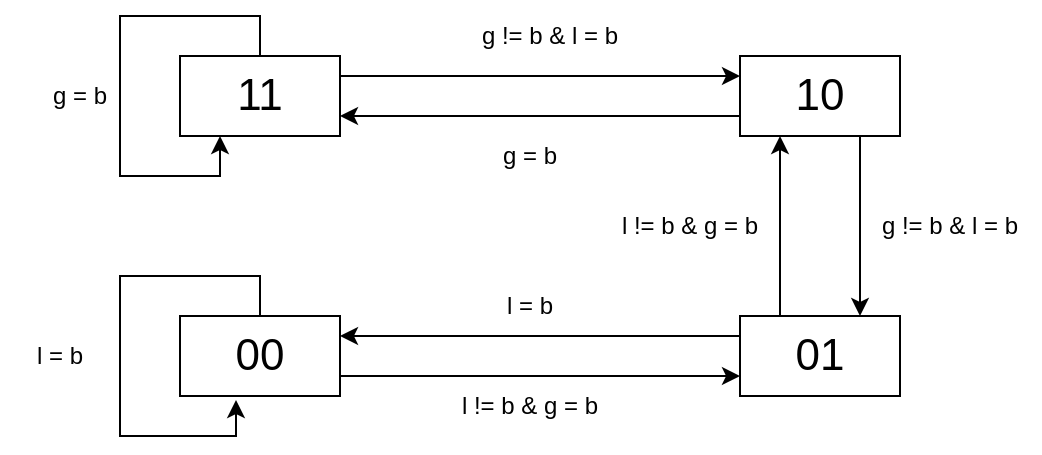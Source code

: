<mxfile version="21.6.1" type="device">
  <diagram name="Page-1" id="s6hLNHHCz-futI14jcWa">
    <mxGraphModel dx="806" dy="581" grid="1" gridSize="10" guides="1" tooltips="1" connect="1" arrows="1" fold="1" page="1" pageScale="1" pageWidth="827" pageHeight="1169" math="0" shadow="0">
      <root>
        <mxCell id="0" />
        <mxCell id="1" parent="0" />
        <mxCell id="kFjAU9ac0yqUrMHddfq5-9" style="edgeStyle=orthogonalEdgeStyle;rounded=0;orthogonalLoop=1;jettySize=auto;html=1;exitX=1;exitY=0.25;exitDx=0;exitDy=0;entryX=0;entryY=0.25;entryDx=0;entryDy=0;" edge="1" parent="1" source="kFjAU9ac0yqUrMHddfq5-1" target="kFjAU9ac0yqUrMHddfq5-2">
          <mxGeometry relative="1" as="geometry" />
        </mxCell>
        <mxCell id="kFjAU9ac0yqUrMHddfq5-1" value="&lt;font style=&quot;font-size: 22px;&quot;&gt;11&lt;/font&gt;" style="rounded=0;whiteSpace=wrap;html=1;" vertex="1" parent="1">
          <mxGeometry x="150" y="150" width="80" height="40" as="geometry" />
        </mxCell>
        <mxCell id="kFjAU9ac0yqUrMHddfq5-10" style="edgeStyle=orthogonalEdgeStyle;rounded=0;orthogonalLoop=1;jettySize=auto;html=1;exitX=0;exitY=0.75;exitDx=0;exitDy=0;entryX=1;entryY=0.75;entryDx=0;entryDy=0;" edge="1" parent="1" source="kFjAU9ac0yqUrMHddfq5-2" target="kFjAU9ac0yqUrMHddfq5-1">
          <mxGeometry relative="1" as="geometry" />
        </mxCell>
        <mxCell id="kFjAU9ac0yqUrMHddfq5-11" style="edgeStyle=orthogonalEdgeStyle;rounded=0;orthogonalLoop=1;jettySize=auto;html=1;exitX=0.75;exitY=1;exitDx=0;exitDy=0;entryX=0.75;entryY=0;entryDx=0;entryDy=0;" edge="1" parent="1" source="kFjAU9ac0yqUrMHddfq5-2" target="kFjAU9ac0yqUrMHddfq5-3">
          <mxGeometry relative="1" as="geometry" />
        </mxCell>
        <mxCell id="kFjAU9ac0yqUrMHddfq5-2" value="&lt;font style=&quot;font-size: 22px;&quot;&gt;10&lt;/font&gt;" style="rounded=0;whiteSpace=wrap;html=1;" vertex="1" parent="1">
          <mxGeometry x="430" y="150" width="80" height="40" as="geometry" />
        </mxCell>
        <mxCell id="kFjAU9ac0yqUrMHddfq5-12" style="edgeStyle=orthogonalEdgeStyle;rounded=0;orthogonalLoop=1;jettySize=auto;html=1;exitX=0.25;exitY=0;exitDx=0;exitDy=0;entryX=0.25;entryY=1;entryDx=0;entryDy=0;" edge="1" parent="1" source="kFjAU9ac0yqUrMHddfq5-3" target="kFjAU9ac0yqUrMHddfq5-2">
          <mxGeometry relative="1" as="geometry" />
        </mxCell>
        <mxCell id="kFjAU9ac0yqUrMHddfq5-13" style="edgeStyle=orthogonalEdgeStyle;rounded=0;orthogonalLoop=1;jettySize=auto;html=1;exitX=0;exitY=0.25;exitDx=0;exitDy=0;entryX=1;entryY=0.25;entryDx=0;entryDy=0;" edge="1" parent="1" source="kFjAU9ac0yqUrMHddfq5-3" target="kFjAU9ac0yqUrMHddfq5-4">
          <mxGeometry relative="1" as="geometry" />
        </mxCell>
        <mxCell id="kFjAU9ac0yqUrMHddfq5-3" value="&lt;font style=&quot;font-size: 22px;&quot;&gt;01&lt;/font&gt;" style="rounded=0;whiteSpace=wrap;html=1;" vertex="1" parent="1">
          <mxGeometry x="430" y="280" width="80" height="40" as="geometry" />
        </mxCell>
        <mxCell id="kFjAU9ac0yqUrMHddfq5-14" style="edgeStyle=orthogonalEdgeStyle;rounded=0;orthogonalLoop=1;jettySize=auto;html=1;exitX=1;exitY=0.75;exitDx=0;exitDy=0;entryX=0;entryY=0.75;entryDx=0;entryDy=0;" edge="1" parent="1" source="kFjAU9ac0yqUrMHddfq5-4" target="kFjAU9ac0yqUrMHddfq5-3">
          <mxGeometry relative="1" as="geometry" />
        </mxCell>
        <mxCell id="kFjAU9ac0yqUrMHddfq5-4" value="&lt;font style=&quot;font-size: 22px;&quot;&gt;00&lt;/font&gt;" style="rounded=0;whiteSpace=wrap;html=1;" vertex="1" parent="1">
          <mxGeometry x="150" y="280" width="80" height="40" as="geometry" />
        </mxCell>
        <mxCell id="kFjAU9ac0yqUrMHddfq5-5" style="edgeStyle=orthogonalEdgeStyle;orthogonalLoop=1;jettySize=auto;html=1;entryX=0.25;entryY=1;entryDx=0;entryDy=0;rounded=0;" edge="1" parent="1" source="kFjAU9ac0yqUrMHddfq5-1" target="kFjAU9ac0yqUrMHddfq5-1">
          <mxGeometry relative="1" as="geometry">
            <Array as="points">
              <mxPoint x="190" y="130" />
              <mxPoint x="120" y="130" />
              <mxPoint x="120" y="210" />
              <mxPoint x="170" y="210" />
            </Array>
          </mxGeometry>
        </mxCell>
        <mxCell id="kFjAU9ac0yqUrMHddfq5-16" style="edgeStyle=orthogonalEdgeStyle;rounded=0;orthogonalLoop=1;jettySize=auto;html=1;exitX=0.5;exitY=0;exitDx=0;exitDy=0;entryX=0.35;entryY=1.05;entryDx=0;entryDy=0;entryPerimeter=0;" edge="1" parent="1" source="kFjAU9ac0yqUrMHddfq5-4" target="kFjAU9ac0yqUrMHddfq5-4">
          <mxGeometry relative="1" as="geometry">
            <Array as="points">
              <mxPoint x="190" y="260" />
              <mxPoint x="120" y="260" />
              <mxPoint x="120" y="340" />
              <mxPoint x="178" y="340" />
            </Array>
          </mxGeometry>
        </mxCell>
        <mxCell id="kFjAU9ac0yqUrMHddfq5-17" value="g = b" style="text;html=1;strokeColor=none;fillColor=none;align=center;verticalAlign=middle;whiteSpace=wrap;rounded=0;" vertex="1" parent="1">
          <mxGeometry x="70" y="155" width="60" height="30" as="geometry" />
        </mxCell>
        <mxCell id="kFjAU9ac0yqUrMHddfq5-19" value="g != b &amp;amp; l = b" style="text;html=1;strokeColor=none;fillColor=none;align=center;verticalAlign=middle;whiteSpace=wrap;rounded=0;" vertex="1" parent="1">
          <mxGeometry x="290" y="125" width="90" height="30" as="geometry" />
        </mxCell>
        <mxCell id="kFjAU9ac0yqUrMHddfq5-20" value="g = b" style="text;html=1;strokeColor=none;fillColor=none;align=center;verticalAlign=middle;whiteSpace=wrap;rounded=0;" vertex="1" parent="1">
          <mxGeometry x="280" y="185" width="90" height="30" as="geometry" />
        </mxCell>
        <mxCell id="kFjAU9ac0yqUrMHddfq5-21" value="l = b" style="text;html=1;strokeColor=none;fillColor=none;align=center;verticalAlign=middle;whiteSpace=wrap;rounded=0;" vertex="1" parent="1">
          <mxGeometry x="280" y="260" width="90" height="30" as="geometry" />
        </mxCell>
        <mxCell id="kFjAU9ac0yqUrMHddfq5-22" value="l != b &amp;amp; g = b" style="text;html=1;strokeColor=none;fillColor=none;align=center;verticalAlign=middle;whiteSpace=wrap;rounded=0;" vertex="1" parent="1">
          <mxGeometry x="280" y="310" width="90" height="30" as="geometry" />
        </mxCell>
        <mxCell id="kFjAU9ac0yqUrMHddfq5-23" value="l = b" style="text;html=1;strokeColor=none;fillColor=none;align=center;verticalAlign=middle;whiteSpace=wrap;rounded=0;" vertex="1" parent="1">
          <mxGeometry x="60" y="285" width="60" height="30" as="geometry" />
        </mxCell>
        <mxCell id="kFjAU9ac0yqUrMHddfq5-24" value="l != b &amp;amp; g = b" style="text;html=1;strokeColor=none;fillColor=none;align=center;verticalAlign=middle;whiteSpace=wrap;rounded=0;" vertex="1" parent="1">
          <mxGeometry x="360" y="220" width="90" height="30" as="geometry" />
        </mxCell>
        <mxCell id="kFjAU9ac0yqUrMHddfq5-25" value="g != b &amp;amp; l = b" style="text;html=1;strokeColor=none;fillColor=none;align=center;verticalAlign=middle;whiteSpace=wrap;rounded=0;" vertex="1" parent="1">
          <mxGeometry x="490" y="220" width="90" height="30" as="geometry" />
        </mxCell>
      </root>
    </mxGraphModel>
  </diagram>
</mxfile>
